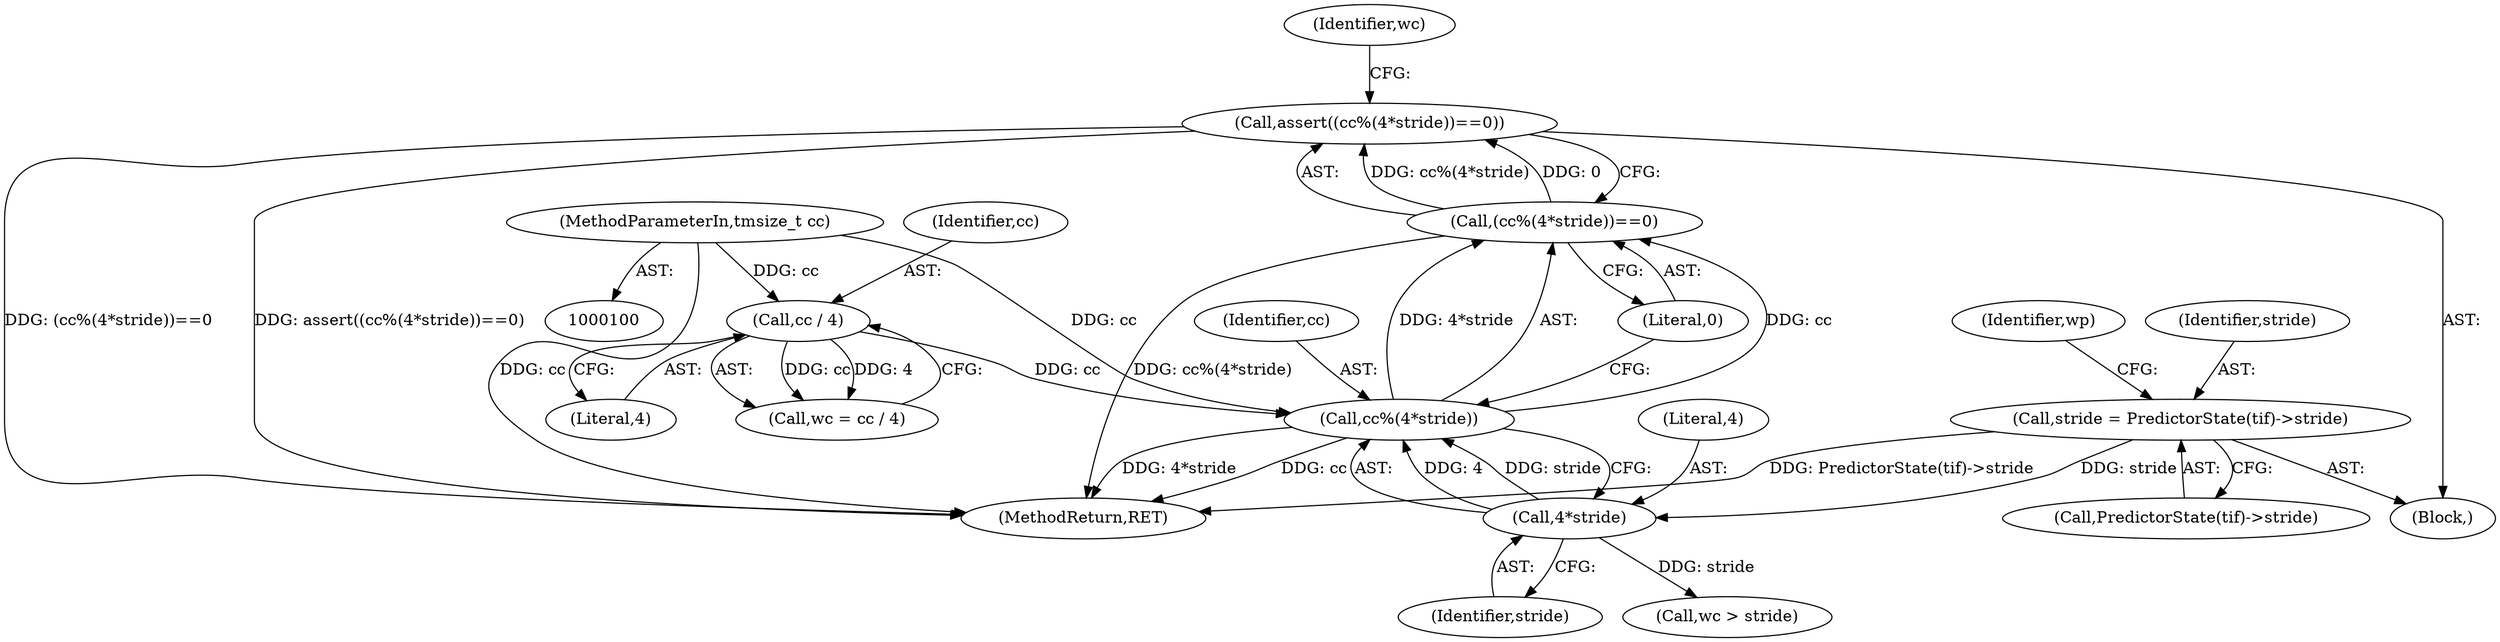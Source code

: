 digraph "1_libtiff_3ca657a8793dd011bf869695d72ad31c779c3cc1_6@API" {
"1000124" [label="(Call,assert((cc%(4*stride))==0))"];
"1000125" [label="(Call,(cc%(4*stride))==0)"];
"1000126" [label="(Call,cc%(4*stride))"];
"1000121" [label="(Call,cc / 4)"];
"1000103" [label="(MethodParameterIn,tmsize_t cc)"];
"1000128" [label="(Call,4*stride)"];
"1000106" [label="(Call,stride = PredictorState(tif)->stride)"];
"1000108" [label="(Call,PredictorState(tif)->stride)"];
"1000130" [label="(Identifier,stride)"];
"1000125" [label="(Call,(cc%(4*stride))==0)"];
"1000106" [label="(Call,stride = PredictorState(tif)->stride)"];
"1000157" [label="(MethodReturn,RET)"];
"1000114" [label="(Identifier,wp)"];
"1000127" [label="(Identifier,cc)"];
"1000119" [label="(Call,wc = cc / 4)"];
"1000124" [label="(Call,assert((cc%(4*stride))==0))"];
"1000133" [label="(Call,wc > stride)"];
"1000129" [label="(Literal,4)"];
"1000123" [label="(Literal,4)"];
"1000131" [label="(Literal,0)"];
"1000128" [label="(Call,4*stride)"];
"1000107" [label="(Identifier,stride)"];
"1000134" [label="(Identifier,wc)"];
"1000122" [label="(Identifier,cc)"];
"1000103" [label="(MethodParameterIn,tmsize_t cc)"];
"1000126" [label="(Call,cc%(4*stride))"];
"1000104" [label="(Block,)"];
"1000121" [label="(Call,cc / 4)"];
"1000124" -> "1000104"  [label="AST: "];
"1000124" -> "1000125"  [label="CFG: "];
"1000125" -> "1000124"  [label="AST: "];
"1000134" -> "1000124"  [label="CFG: "];
"1000124" -> "1000157"  [label="DDG: (cc%(4*stride))==0"];
"1000124" -> "1000157"  [label="DDG: assert((cc%(4*stride))==0)"];
"1000125" -> "1000124"  [label="DDG: cc%(4*stride)"];
"1000125" -> "1000124"  [label="DDG: 0"];
"1000125" -> "1000131"  [label="CFG: "];
"1000126" -> "1000125"  [label="AST: "];
"1000131" -> "1000125"  [label="AST: "];
"1000125" -> "1000157"  [label="DDG: cc%(4*stride)"];
"1000126" -> "1000125"  [label="DDG: cc"];
"1000126" -> "1000125"  [label="DDG: 4*stride"];
"1000126" -> "1000128"  [label="CFG: "];
"1000127" -> "1000126"  [label="AST: "];
"1000128" -> "1000126"  [label="AST: "];
"1000131" -> "1000126"  [label="CFG: "];
"1000126" -> "1000157"  [label="DDG: 4*stride"];
"1000126" -> "1000157"  [label="DDG: cc"];
"1000121" -> "1000126"  [label="DDG: cc"];
"1000103" -> "1000126"  [label="DDG: cc"];
"1000128" -> "1000126"  [label="DDG: 4"];
"1000128" -> "1000126"  [label="DDG: stride"];
"1000121" -> "1000119"  [label="AST: "];
"1000121" -> "1000123"  [label="CFG: "];
"1000122" -> "1000121"  [label="AST: "];
"1000123" -> "1000121"  [label="AST: "];
"1000119" -> "1000121"  [label="CFG: "];
"1000121" -> "1000119"  [label="DDG: cc"];
"1000121" -> "1000119"  [label="DDG: 4"];
"1000103" -> "1000121"  [label="DDG: cc"];
"1000103" -> "1000100"  [label="AST: "];
"1000103" -> "1000157"  [label="DDG: cc"];
"1000128" -> "1000130"  [label="CFG: "];
"1000129" -> "1000128"  [label="AST: "];
"1000130" -> "1000128"  [label="AST: "];
"1000106" -> "1000128"  [label="DDG: stride"];
"1000128" -> "1000133"  [label="DDG: stride"];
"1000106" -> "1000104"  [label="AST: "];
"1000106" -> "1000108"  [label="CFG: "];
"1000107" -> "1000106"  [label="AST: "];
"1000108" -> "1000106"  [label="AST: "];
"1000114" -> "1000106"  [label="CFG: "];
"1000106" -> "1000157"  [label="DDG: PredictorState(tif)->stride"];
}
